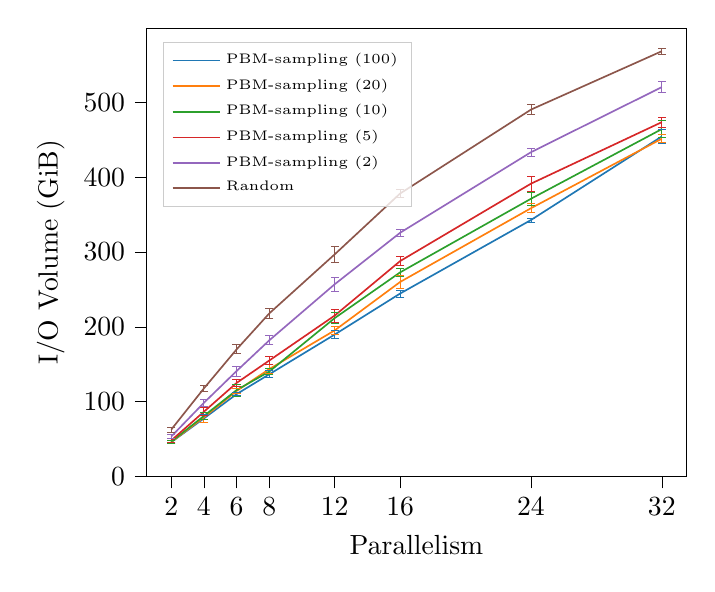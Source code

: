 % This file was created with tikzplotlib v0.10.1.
\begin{tikzpicture}

\definecolor{crimson2143940}{RGB}{214,39,40}
\definecolor{darkgray176}{RGB}{176,176,176}
\definecolor{darkorange25512714}{RGB}{255,127,14}
\definecolor{forestgreen4416044}{RGB}{44,160,44}
\definecolor{lightgray204}{RGB}{204,204,204}
\definecolor{mediumpurple148103189}{RGB}{148,103,189}
\definecolor{sienna1408675}{RGB}{140,86,75}
\definecolor{steelblue31119180}{RGB}{31,119,180}

\begin{axis}[
legend cell align={left},
legend style={
  font=\tiny,
  fill opacity=0.8,
  draw opacity=1,
  text opacity=1,
  at={(0.03,0.97)},
  anchor=north west,
  draw=lightgray204
},
tick align=outside,
tick pos=left,
%title={IO volume vs parallelism - Sequential Scans - Impact of Sample Size},
x grid style={darkgray176},
xlabel={Parallelism},
xtick=data,
xmin=0.5, xmax=33.5,
xtick style={color=black},
y grid style={darkgray176},
ylabel={I/O Volume (GiB)},
ymin=0, ymax=599.135,
ytick style={color=black}
]
\path [draw=steelblue31119180, line width=0.3px]
(axis cs:2,43.633)
--(axis cs:2,48.074);

\path [draw=steelblue31119180, line width=0.3px]
(axis cs:4,72.27)
--(axis cs:4,83.082);

\path [draw=steelblue31119180, line width=0.3px]
(axis cs:6,108.458)
--(axis cs:6,111.844);

\path [draw=steelblue31119180, line width=0.3px]
(axis cs:8,131.834)
--(axis cs:8,141.6);

\path [draw=steelblue31119180, line width=0.3px]
(axis cs:12,184.877)
--(axis cs:12,194.734);

\path [draw=steelblue31119180, line width=0.3px]
(axis cs:16,239.885)
--(axis cs:16,249.25);

\path [draw=steelblue31119180, line width=0.3px]
(axis cs:24,340.054)
--(axis cs:24,345.595);

\path [draw=steelblue31119180, line width=0.3px]
(axis cs:32,445.041)
--(axis cs:32,463.869);

\addplot [line width=0.3px, steelblue31119180, mark=-, mark size=1.5, mark options={solid}, only marks, forget plot]
table {%
2 43.633
4 72.27
6 108.458
8 131.834
12 184.877
16 239.885
24 340.054
32 445.041
};
\addplot [line width=0.3px, steelblue31119180, mark=-, mark size=1.5, mark options={solid}, only marks, forget plot]
table {%
2 48.074
4 83.082
6 111.844
8 141.6
12 194.734
16 249.25
24 345.595
32 463.869
};
\path [draw=darkorange25512714, line width=0.3px]
(axis cs:2,43.861)
--(axis cs:2,48.368);

\path [draw=darkorange25512714, line width=0.3px]
(axis cs:4,72.776)
--(axis cs:4,85.668);

\path [draw=darkorange25512714, line width=0.3px]
(axis cs:6,110.903)
--(axis cs:6,117.797);

\path [draw=darkorange25512714, line width=0.3px]
(axis cs:8,137.597)
--(axis cs:8,149.757);

\path [draw=darkorange25512714, line width=0.3px]
(axis cs:12,190.136)
--(axis cs:12,200.558);

\path [draw=darkorange25512714, line width=0.3px]
(axis cs:16,251.056)
--(axis cs:16,269.026);

\path [draw=darkorange25512714, line width=0.3px]
(axis cs:24,352.463)
--(axis cs:24,364.674);

\path [draw=darkorange25512714, line width=0.3px]
(axis cs:32,445.949)
--(axis cs:32,456.907);

\addplot [line width=0.3px, darkorange25512714, mark=-, mark size=1.5, mark options={solid}, only marks, forget plot]
table {%
2 43.861
4 72.776
6 110.903
8 137.597
12 190.136
16 251.056
24 352.463
32 445.949
};
\addplot [line width=0.3px, darkorange25512714, mark=-, mark size=1.5, mark options={solid}, only marks, forget plot]
table {%
2 48.368
4 85.668
6 117.797
8 149.757
12 200.558
16 269.026
24 364.674
32 456.907
};
\path [draw=forestgreen4416044, line width=0.3px]
(axis cs:2,44.347)
--(axis cs:2,48.89);

\path [draw=forestgreen4416044, line width=0.3px]
(axis cs:4,75.939)
--(axis cs:4,85.985);

\path [draw=forestgreen4416044, line width=0.3px]
(axis cs:6,107.575)
--(axis cs:6,123.518);

\path [draw=forestgreen4416044, line width=0.3px]
(axis cs:8,136.135)
--(axis cs:8,144.539);

\path [draw=forestgreen4416044, line width=0.3px]
(axis cs:12,204.053)
--(axis cs:12,219.499);

\path [draw=forestgreen4416044, line width=0.3px]
(axis cs:16,266.928)
--(axis cs:16,278.799);

\path [draw=forestgreen4416044, line width=0.3px]
(axis cs:24,362.127)
--(axis cs:24,380.297);

\path [draw=forestgreen4416044, line width=0.3px]
(axis cs:32,452.615)
--(axis cs:32,475.995);

\addplot [line width=0.3px, forestgreen4416044, mark=-, mark size=1.5, mark options={solid}, only marks, forget plot]
table {%
2 44.347
4 75.939
6 107.575
8 136.135
12 204.053
16 266.928
24 362.127
32 452.615
};
\addplot [line width=0.3px, forestgreen4416044, mark=-, mark size=1.5, mark options={solid}, only marks, forget plot]
table {%
2 48.89
4 85.985
6 123.518
8 144.539
12 219.499
16 278.799
24 380.297
32 475.995
};
\path [draw=crimson2143940, line width=0.3px]
(axis cs:2,45.863)
--(axis cs:2,50.44);

\path [draw=crimson2143940, line width=0.3px]
(axis cs:4,81.104)
--(axis cs:4,92.177);

\path [draw=crimson2143940, line width=0.3px]
(axis cs:6,120.745)
--(axis cs:6,129.481);

\path [draw=crimson2143940, line width=0.3px]
(axis cs:8,149.825)
--(axis cs:8,160.338);

\path [draw=crimson2143940, line width=0.3px]
(axis cs:12,206.481)
--(axis cs:12,223.815);

\path [draw=crimson2143940, line width=0.3px]
(axis cs:16,281.899)
--(axis cs:16,293.998);

\path [draw=crimson2143940, line width=0.3px]
(axis cs:24,381.038)
--(axis cs:24,401.737);

\path [draw=crimson2143940, line width=0.3px]
(axis cs:32,467.198)
--(axis cs:32,479.992);

\addplot [line width=0.3px, crimson2143940, mark=-, mark size=1.5, mark options={solid}, only marks, forget plot]
table {%
2 45.863
4 81.104
6 120.745
8 149.825
12 206.481
16 281.899
24 381.038
32 467.198
};
\addplot [line width=0.3px, crimson2143940, mark=-, mark size=1.5, mark options={solid}, only marks, forget plot]
table {%
2 50.44
4 92.177
6 129.481
8 160.338
12 223.815
16 293.998
24 401.737
32 479.992
};
\path [draw=mediumpurple148103189, line width=0.3px]
(axis cs:2,50.437)
--(axis cs:2,56.419);

\path [draw=mediumpurple148103189, line width=0.3px]
(axis cs:4,93.977)
--(axis cs:4,103.122);

\path [draw=mediumpurple148103189, line width=0.3px]
(axis cs:6,134.287)
--(axis cs:6,147.751);

\path [draw=mediumpurple148103189, line width=0.3px]
(axis cs:8,175.91)
--(axis cs:8,188.215);

\path [draw=mediumpurple148103189, line width=0.3px]
(axis cs:12,248.007)
--(axis cs:12,265.958);

\path [draw=mediumpurple148103189, line width=0.3px]
(axis cs:16,321.136)
--(axis cs:16,330.473);

\path [draw=mediumpurple148103189, line width=0.3px]
(axis cs:24,427.771)
--(axis cs:24,439.093);

\path [draw=mediumpurple148103189, line width=0.3px]
(axis cs:32,513.203)
--(axis cs:32,527.642);

\addplot [line width=0.3px, mediumpurple148103189, mark=-, mark size=1.5, mark options={solid}, only marks, forget plot]
table {%
2 50.437
4 93.977
6 134.287
8 175.91
12 248.007
16 321.136
24 427.771
32 513.203
};
\addplot [line width=0.3px, mediumpurple148103189, mark=-, mark size=1.5, mark options={solid}, only marks, forget plot]
table {%
2 56.419
4 103.122
6 147.751
8 188.215
12 265.958
16 330.473
24 439.093
32 527.642
};
\path [draw=sienna1408675, line width=0.3px]
(axis cs:2,59.27)
--(axis cs:2,66.116);

\path [draw=sienna1408675, line width=0.3px]
(axis cs:4,113.131)
--(axis cs:4,122.434);

\path [draw=sienna1408675, line width=0.3px]
(axis cs:6,163.986)
--(axis cs:6,175.937);

\path [draw=sienna1408675, line width=0.3px]
(axis cs:8,211.893)
--(axis cs:8,224.249);

\path [draw=sienna1408675, line width=0.3px]
(axis cs:12,286.767)
--(axis cs:12,307.163);

\path [draw=sienna1408675, line width=0.3px]
(axis cs:16,372.453)
--(axis cs:16,384.043);

\path [draw=sienna1408675, line width=0.3px]
(axis cs:24,483.6)
--(axis cs:24,497.091);

\path [draw=sienna1408675, line width=0.3px]
(axis cs:32,564.102)
--(axis cs:32,572.683);

\addplot [line width=0.3px, sienna1408675, mark=-, mark size=1.5, mark options={solid}, only marks, forget plot]
table {%
2 59.27
4 113.131
6 163.986
8 211.893
12 286.767
16 372.453
24 483.6
32 564.102
};
\addplot [line width=0.3px, sienna1408675, mark=-, mark size=1.5, mark options={solid}, only marks, forget plot]
table {%
2 66.116
4 122.434
6 175.937
8 224.249
12 307.163
16 384.043
24 497.091
32 572.683
};
\addplot [semithick, steelblue31119180]
table {%
2 45.853
4 77.676
6 110.151
8 136.717
12 189.805
16 244.568
24 342.824
32 454.455
};
\addlegendentry{PBM-sampling (100)}
\addplot [semithick, darkorange25512714]
table {%
2 46.114
4 79.222
6 114.35
8 143.677
12 195.347
16 260.041
24 358.569
32 451.428
};
\addlegendentry{PBM-sampling (20)}
\addplot [semithick, forestgreen4416044]
table {%
2 46.618
4 80.962
6 115.547
8 140.337
12 211.776
16 272.863
24 371.212
32 464.305
};
\addlegendentry{PBM-sampling (10)}
\addplot [semithick, crimson2143940]
table {%
2 48.151
4 86.64
6 125.113
8 155.082
12 215.148
16 287.948
24 391.388
32 473.595
};
\addlegendentry{PBM-sampling (5)}
\addplot [semithick, mediumpurple148103189]
table {%
2 53.428
4 98.549
6 141.019
8 182.063
12 256.983
16 325.805
24 433.432
32 520.423
};
\addlegendentry{PBM-sampling (2)}
\addplot [semithick, sienna1408675]
table {%
2 62.693
4 117.783
6 169.961
8 218.071
12 296.965
16 378.248
24 490.345
32 568.393
};
\addlegendentry{Random}
\end{axis}

\end{tikzpicture}
